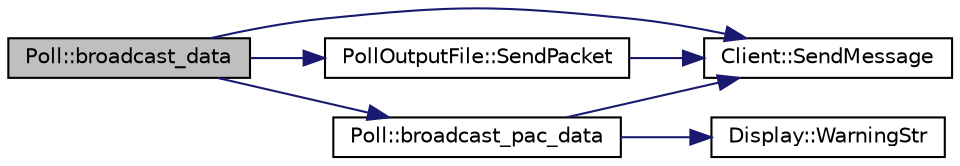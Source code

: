 digraph "Poll::broadcast_data"
{
  edge [fontname="Helvetica",fontsize="10",labelfontname="Helvetica",labelfontsize="10"];
  node [fontname="Helvetica",fontsize="10",shape=record];
  rankdir="LR";
  Node1 [label="Poll::broadcast_data",height=0.2,width=0.4,color="black", fillcolor="grey75", style="filled", fontcolor="black"];
  Node1 -> Node2 [color="midnightblue",fontsize="10",style="solid",fontname="Helvetica"];
  Node2 [label="Poll::broadcast_pac_data",height=0.2,width=0.4,color="black", fillcolor="white", style="filled",URL="$d6/db0/class_poll.html#abdd920d14ae9c7a1b00bb9869e964f79",tooltip="Broadcast a data spill onto the network in the classic pacman format. "];
  Node2 -> Node3 [color="midnightblue",fontsize="10",style="solid",fontname="Helvetica"];
  Node3 [label="Client::SendMessage",height=0.2,width=0.4,color="black", fillcolor="white", style="filled",URL="$d3/d7a/class_client.html#a1bbb757d713ad68ebbef801cde60f438"];
  Node2 -> Node4 [color="midnightblue",fontsize="10",style="solid",fontname="Helvetica"];
  Node4 [label="Display::WarningStr",height=0.2,width=0.4,color="black", fillcolor="white", style="filled",URL="$da/d6a/namespace_display.html#a0ca7c8835e858cf0b1e0cce72a41ab9c"];
  Node1 -> Node3 [color="midnightblue",fontsize="10",style="solid",fontname="Helvetica"];
  Node1 -> Node5 [color="midnightblue",fontsize="10",style="solid",fontname="Helvetica"];
  Node5 [label="PollOutputFile::SendPacket",height=0.2,width=0.4,color="black", fillcolor="white", style="filled",URL="$dd/dcd/class_poll_output_file.html#aed6504c551a8052d56b89ed60c175e65"];
  Node5 -> Node3 [color="midnightblue",fontsize="10",style="solid",fontname="Helvetica"];
}
